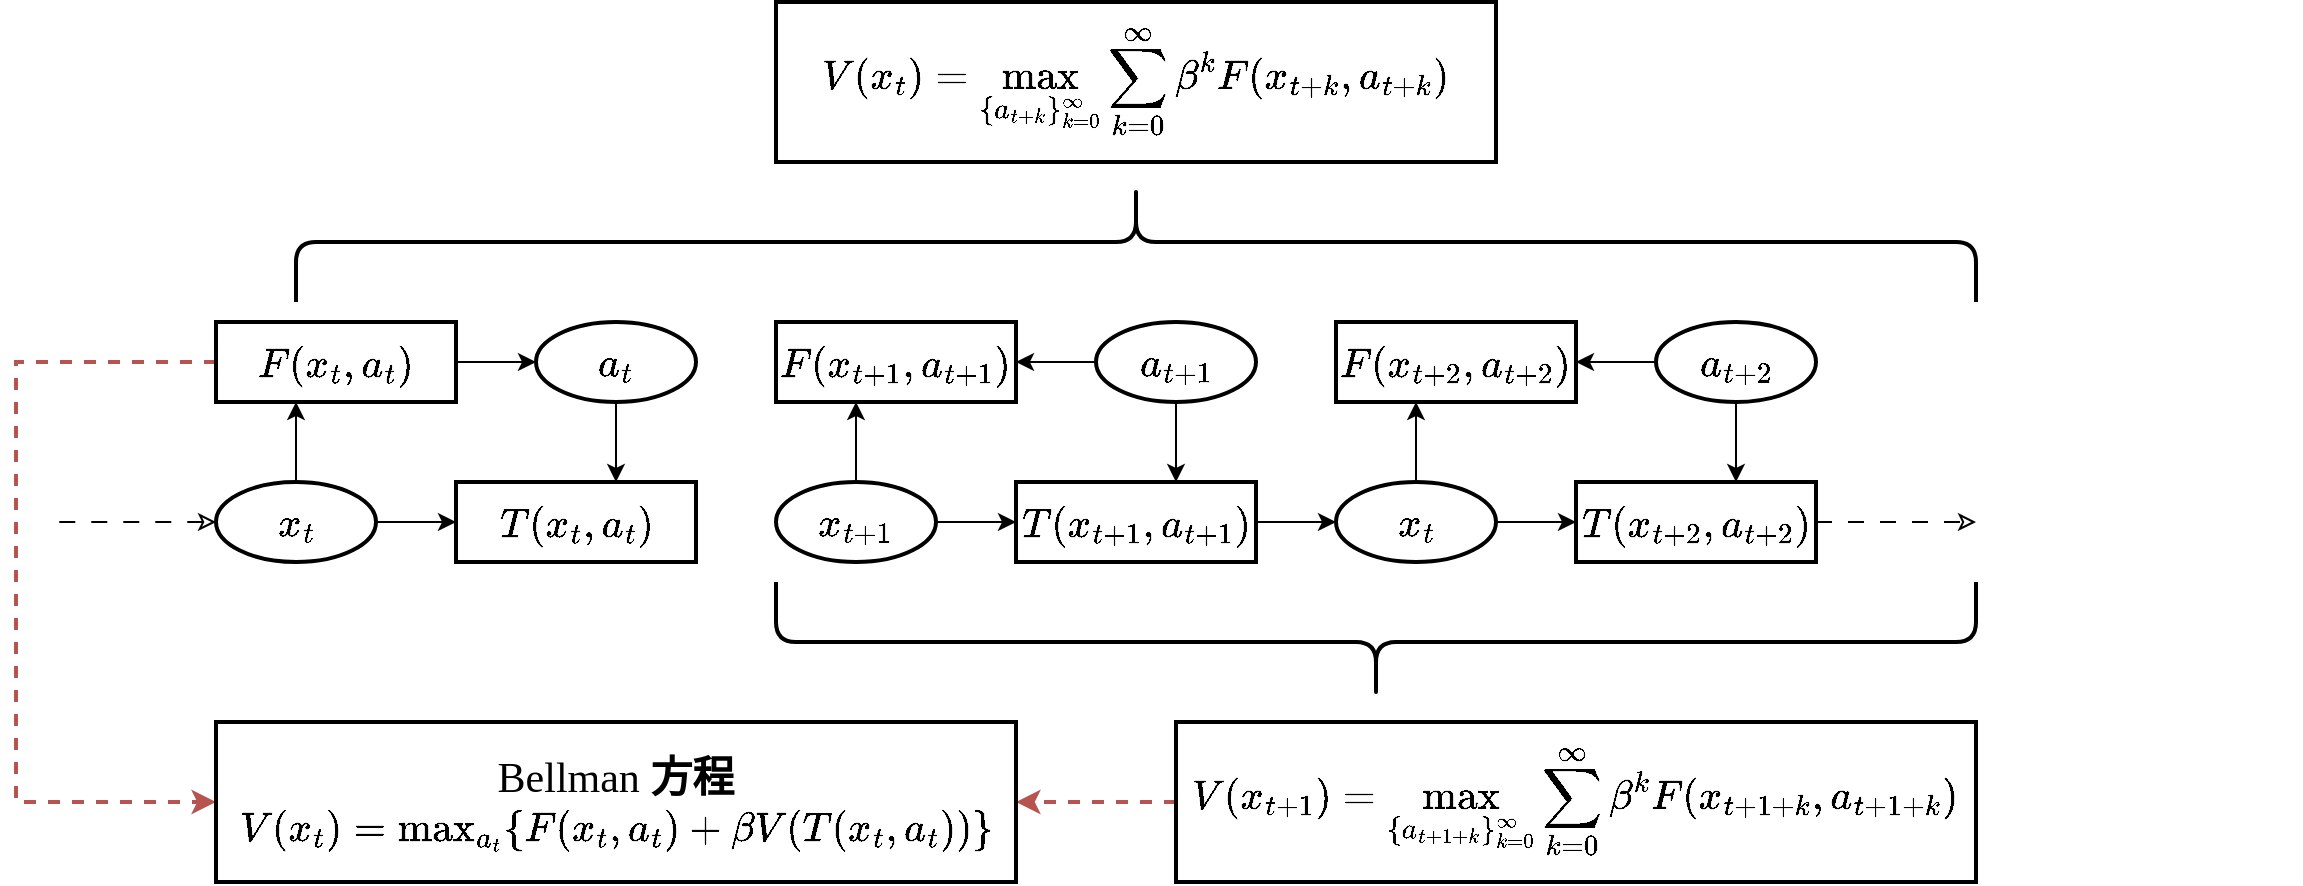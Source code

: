 <mxfile version="22.1.13" type="github">
  <diagram name="第 1 页" id="NfqD_NLgWQrUJirSriLM">
    <mxGraphModel dx="3076" dy="3026" grid="1" gridSize="10" guides="1" tooltips="1" connect="1" arrows="1" fold="1" page="1" pageScale="1" pageWidth="827" pageHeight="1169" math="1" shadow="0">
      <root>
        <mxCell id="0" />
        <mxCell id="1" parent="0" />
        <mxCell id="ChySaNeK8sHxJKpHQxHX-1" value="$$V(x_{t})=\max_{\{a_{t+k}\}_{k=0}^{\infty}}\sum_{k=0}^{\infty}\beta^{k}F(x_{t+k},a_{t+k})$$" style="rounded=0;whiteSpace=wrap;html=1;fillColor=none;fontFamily=Times New Roman;fontSize=20;fontStyle=0;strokeWidth=2;spacing=0;" parent="1" vertex="1">
          <mxGeometry x="-1120" y="-40" width="360" height="80" as="geometry" />
        </mxCell>
        <mxCell id="oNS_FfJaaEhKdy3fLbMn-1" value="" style="shape=curlyBracket;whiteSpace=wrap;html=1;rounded=1;labelPosition=left;verticalLabelPosition=middle;align=right;verticalAlign=middle;direction=south;fontStyle=0;strokeWidth=2;spacing=0;" vertex="1" parent="1">
          <mxGeometry x="-1360" y="50" width="840" height="60" as="geometry" />
        </mxCell>
        <mxCell id="oNS_FfJaaEhKdy3fLbMn-25" style="edgeStyle=orthogonalEdgeStyle;rounded=0;orthogonalLoop=1;jettySize=auto;html=1;exitX=1;exitY=0.5;exitDx=0;exitDy=0;entryX=0;entryY=0.5;entryDx=0;entryDy=0;spacing=0;" edge="1" parent="1" source="oNS_FfJaaEhKdy3fLbMn-2" target="oNS_FfJaaEhKdy3fLbMn-3">
          <mxGeometry relative="1" as="geometry" />
        </mxCell>
        <mxCell id="oNS_FfJaaEhKdy3fLbMn-47" style="edgeStyle=orthogonalEdgeStyle;rounded=0;orthogonalLoop=1;jettySize=auto;html=1;entryX=0;entryY=0.5;entryDx=0;entryDy=0;exitX=0;exitY=0.5;exitDx=0;exitDy=0;fillColor=#f8cecc;strokeColor=#b85450;strokeWidth=2;dashed=1;spacing=0;" edge="1" parent="1" source="oNS_FfJaaEhKdy3fLbMn-2" target="oNS_FfJaaEhKdy3fLbMn-18">
          <mxGeometry relative="1" as="geometry">
            <Array as="points">
              <mxPoint x="-1500" y="140" />
              <mxPoint x="-1500" y="360" />
            </Array>
          </mxGeometry>
        </mxCell>
        <mxCell id="oNS_FfJaaEhKdy3fLbMn-2" value="$$F(x_t,a_t)$$" style="rounded=0;whiteSpace=wrap;html=1;fillColor=none;fontSize=20;fontFamily=Times New Roman;fontStyle=0;strokeWidth=2;spacing=0;" vertex="1" parent="1">
          <mxGeometry x="-1400" y="120" width="120" height="40" as="geometry" />
        </mxCell>
        <mxCell id="oNS_FfJaaEhKdy3fLbMn-27" value="" style="edgeStyle=elbowEdgeStyle;rounded=0;orthogonalLoop=1;jettySize=auto;html=1;spacing=0;" edge="1" parent="1" source="oNS_FfJaaEhKdy3fLbMn-3" target="oNS_FfJaaEhKdy3fLbMn-12">
          <mxGeometry relative="1" as="geometry" />
        </mxCell>
        <mxCell id="oNS_FfJaaEhKdy3fLbMn-3" value="$$a_t$$" style="ellipse;whiteSpace=wrap;html=1;fillColor=none;fontFamily=Times New Roman;fontSize=20;fontStyle=0;strokeWidth=2;spacing=0;" vertex="1" parent="1">
          <mxGeometry x="-1240" y="120" width="80" height="40" as="geometry" />
        </mxCell>
        <mxCell id="oNS_FfJaaEhKdy3fLbMn-32" value="" style="edgeStyle=elbowEdgeStyle;rounded=0;orthogonalLoop=1;jettySize=auto;html=1;spacing=0;" edge="1" parent="1" source="oNS_FfJaaEhKdy3fLbMn-6" target="oNS_FfJaaEhKdy3fLbMn-15">
          <mxGeometry relative="1" as="geometry" />
        </mxCell>
        <mxCell id="oNS_FfJaaEhKdy3fLbMn-33" value="" style="edgeStyle=orthogonalEdgeStyle;rounded=0;orthogonalLoop=1;jettySize=auto;html=1;spacing=0;" edge="1" parent="1" source="oNS_FfJaaEhKdy3fLbMn-6" target="oNS_FfJaaEhKdy3fLbMn-10">
          <mxGeometry relative="1" as="geometry" />
        </mxCell>
        <mxCell id="oNS_FfJaaEhKdy3fLbMn-6" value="$$a_{t+1}$$" style="ellipse;whiteSpace=wrap;html=1;fillColor=none;fontFamily=Times New Roman;fontStyle=0;fontSize=20;strokeWidth=2;spacing=0;" vertex="1" parent="1">
          <mxGeometry x="-960" y="120" width="80" height="40" as="geometry" />
        </mxCell>
        <mxCell id="oNS_FfJaaEhKdy3fLbMn-35" value="" style="edgeStyle=orthogonalEdgeStyle;rounded=0;orthogonalLoop=1;jettySize=auto;html=1;spacing=0;" edge="1" parent="1" source="oNS_FfJaaEhKdy3fLbMn-7" target="oNS_FfJaaEhKdy3fLbMn-11">
          <mxGeometry relative="1" as="geometry" />
        </mxCell>
        <mxCell id="oNS_FfJaaEhKdy3fLbMn-36" value="" style="edgeStyle=elbowEdgeStyle;rounded=0;orthogonalLoop=1;jettySize=auto;html=1;spacing=0;" edge="1" parent="1" source="oNS_FfJaaEhKdy3fLbMn-7" target="oNS_FfJaaEhKdy3fLbMn-16">
          <mxGeometry relative="1" as="geometry" />
        </mxCell>
        <mxCell id="oNS_FfJaaEhKdy3fLbMn-7" value="$$a_{t+2}$$" style="ellipse;whiteSpace=wrap;html=1;fillColor=none;fontSize=20;fontFamily=Times New Roman;fontStyle=0;strokeWidth=2;spacing=0;" vertex="1" parent="1">
          <mxGeometry x="-680" y="120" width="80" height="40" as="geometry" />
        </mxCell>
        <mxCell id="oNS_FfJaaEhKdy3fLbMn-28" value="" style="edgeStyle=elbowEdgeStyle;rounded=0;orthogonalLoop=1;jettySize=auto;html=1;spacing=0;" edge="1" parent="1" source="oNS_FfJaaEhKdy3fLbMn-8" target="oNS_FfJaaEhKdy3fLbMn-10">
          <mxGeometry relative="1" as="geometry" />
        </mxCell>
        <mxCell id="oNS_FfJaaEhKdy3fLbMn-29" value="" style="edgeStyle=orthogonalEdgeStyle;rounded=0;orthogonalLoop=1;jettySize=auto;html=1;spacing=0;" edge="1" parent="1" source="oNS_FfJaaEhKdy3fLbMn-8" target="oNS_FfJaaEhKdy3fLbMn-15">
          <mxGeometry relative="1" as="geometry" />
        </mxCell>
        <mxCell id="oNS_FfJaaEhKdy3fLbMn-8" value="`x_{t+1}`" style="ellipse;whiteSpace=wrap;html=1;fillColor=none;fontFamily=Times New Roman;fontSize=20;fontStyle=0;strokeWidth=2;spacing=0;" vertex="1" parent="1">
          <mxGeometry x="-1120" y="200" width="80" height="40" as="geometry" />
        </mxCell>
        <mxCell id="oNS_FfJaaEhKdy3fLbMn-21" style="edgeStyle=orthogonalEdgeStyle;rounded=0;orthogonalLoop=1;jettySize=auto;html=1;startArrow=classic;startFill=0;endArrow=none;endFill=0;dashed=1;dashPattern=8 8;spacing=0;" edge="1" parent="1" source="oNS_FfJaaEhKdy3fLbMn-9">
          <mxGeometry relative="1" as="geometry">
            <mxPoint x="-1480" y="220" as="targetPoint" />
          </mxGeometry>
        </mxCell>
        <mxCell id="oNS_FfJaaEhKdy3fLbMn-42" value="" style="edgeStyle=elbowEdgeStyle;rounded=0;orthogonalLoop=1;jettySize=auto;html=1;spacing=0;" edge="1" parent="1" source="oNS_FfJaaEhKdy3fLbMn-9" target="oNS_FfJaaEhKdy3fLbMn-2">
          <mxGeometry relative="1" as="geometry" />
        </mxCell>
        <mxCell id="oNS_FfJaaEhKdy3fLbMn-43" value="" style="edgeStyle=orthogonalEdgeStyle;rounded=0;orthogonalLoop=1;jettySize=auto;html=1;spacing=0;" edge="1" parent="1" source="oNS_FfJaaEhKdy3fLbMn-9" target="oNS_FfJaaEhKdy3fLbMn-12">
          <mxGeometry relative="1" as="geometry" />
        </mxCell>
        <mxCell id="oNS_FfJaaEhKdy3fLbMn-9" value="$$x_t$$" style="ellipse;whiteSpace=wrap;html=1;fillColor=none;fontFamily=Times New Roman;fontSize=20;fontStyle=0;strokeWidth=2;spacing=0;" vertex="1" parent="1">
          <mxGeometry x="-1400" y="200" width="80" height="40" as="geometry" />
        </mxCell>
        <mxCell id="oNS_FfJaaEhKdy3fLbMn-10" value="$$F(x_{t+1},a_{t+1}&lt;br&gt;)$$" style="rounded=0;whiteSpace=wrap;html=1;fillColor=none;fontSize=20;fontFamily=Times New Roman;fontStyle=0;strokeWidth=2;spacing=0;" vertex="1" parent="1">
          <mxGeometry x="-1120" y="120" width="120" height="40" as="geometry" />
        </mxCell>
        <mxCell id="oNS_FfJaaEhKdy3fLbMn-11" value="$$F(x_{t+2},a_{t+2}&lt;br style=&quot;border-color: var(--border-color);&quot;&gt;)$$" style="rounded=0;whiteSpace=wrap;html=1;fillColor=none;fontSize=20;fontFamily=Times New Roman;fontStyle=0;strokeWidth=2;spacing=0;" vertex="1" parent="1">
          <mxGeometry x="-840" y="120" width="120" height="40" as="geometry" />
        </mxCell>
        <mxCell id="oNS_FfJaaEhKdy3fLbMn-12" value="`T(x_t,a_t)`" style="rounded=0;whiteSpace=wrap;html=1;fillColor=none;fontSize=20;fontFamily=Times New Roman;fontStyle=0;strokeWidth=2;spacing=0;" vertex="1" parent="1">
          <mxGeometry x="-1280" y="200" width="120" height="40" as="geometry" />
        </mxCell>
        <mxCell id="oNS_FfJaaEhKdy3fLbMn-34" value="" style="edgeStyle=elbowEdgeStyle;rounded=0;orthogonalLoop=1;jettySize=auto;html=1;spacing=0;" edge="1" parent="1" source="oNS_FfJaaEhKdy3fLbMn-13" target="oNS_FfJaaEhKdy3fLbMn-11">
          <mxGeometry relative="1" as="geometry" />
        </mxCell>
        <mxCell id="oNS_FfJaaEhKdy3fLbMn-37" value="" style="edgeStyle=orthogonalEdgeStyle;rounded=0;orthogonalLoop=1;jettySize=auto;html=1;spacing=0;" edge="1" parent="1" source="oNS_FfJaaEhKdy3fLbMn-13" target="oNS_FfJaaEhKdy3fLbMn-16">
          <mxGeometry relative="1" as="geometry" />
        </mxCell>
        <mxCell id="oNS_FfJaaEhKdy3fLbMn-13" value="`x_t`" style="ellipse;whiteSpace=wrap;html=1;fillColor=none;fontFamily=Times New Roman;fontSize=20;fontStyle=0;strokeWidth=2;spacing=0;" vertex="1" parent="1">
          <mxGeometry x="-840" y="200" width="80" height="40" as="geometry" />
        </mxCell>
        <mxCell id="oNS_FfJaaEhKdy3fLbMn-30" value="" style="edgeStyle=orthogonalEdgeStyle;rounded=0;orthogonalLoop=1;jettySize=auto;html=1;spacing=0;" edge="1" parent="1" source="oNS_FfJaaEhKdy3fLbMn-15" target="oNS_FfJaaEhKdy3fLbMn-13">
          <mxGeometry relative="1" as="geometry" />
        </mxCell>
        <mxCell id="oNS_FfJaaEhKdy3fLbMn-15" value="`T(x_{t+1},a_{t+1})`" style="rounded=0;whiteSpace=wrap;html=1;fillColor=none;fontSize=20;fontFamily=Times New Roman;fontStyle=0;strokeWidth=2;spacing=0;" vertex="1" parent="1">
          <mxGeometry x="-1000" y="200" width="120" height="40" as="geometry" />
        </mxCell>
        <mxCell id="oNS_FfJaaEhKdy3fLbMn-41" style="edgeStyle=orthogonalEdgeStyle;rounded=0;orthogonalLoop=1;jettySize=auto;html=1;exitX=1;exitY=0.5;exitDx=0;exitDy=0;dashed=1;dashPattern=8 8;endArrow=classic;endFill=0;spacing=0;" edge="1" parent="1" source="oNS_FfJaaEhKdy3fLbMn-16">
          <mxGeometry relative="1" as="geometry">
            <mxPoint x="-520" y="220" as="targetPoint" />
          </mxGeometry>
        </mxCell>
        <mxCell id="oNS_FfJaaEhKdy3fLbMn-16" value="`T(x_{t+2},a_{t+2})`" style="rounded=0;whiteSpace=wrap;html=1;fillColor=none;fontSize=20;fontFamily=Times New Roman;fontStyle=0;strokeWidth=2;spacing=0;" vertex="1" parent="1">
          <mxGeometry x="-720" y="200" width="120" height="40" as="geometry" />
        </mxCell>
        <mxCell id="oNS_FfJaaEhKdy3fLbMn-39" value="" style="edgeStyle=orthogonalEdgeStyle;rounded=0;orthogonalLoop=1;jettySize=auto;html=1;dashed=1;fillColor=#f8cecc;strokeColor=#b85450;strokeWidth=2;spacing=0;" edge="1" parent="1" source="oNS_FfJaaEhKdy3fLbMn-17" target="oNS_FfJaaEhKdy3fLbMn-18">
          <mxGeometry relative="1" as="geometry" />
        </mxCell>
        <mxCell id="oNS_FfJaaEhKdy3fLbMn-17" value="$$V(x_{t+1})=\max_{\{a_{t+1+k}\}_{k=0}^{\infty}}\sum_{k=0}^{\infty}\beta^{k}F(x_{t+1+k},a_{t+1+k})$$" style="rounded=0;whiteSpace=wrap;html=1;fillColor=none;fontFamily=Times New Roman;fontSize=20;fontStyle=0;strokeWidth=2;spacing=0;" vertex="1" parent="1">
          <mxGeometry x="-920" y="320" width="400" height="80" as="geometry" />
        </mxCell>
        <mxCell id="oNS_FfJaaEhKdy3fLbMn-18" value="&lt;font style=&quot;font-size: 21px;&quot;&gt;Bellman&amp;nbsp;&lt;/font&gt;&lt;font style=&quot;font-size: 21px;&quot; face=&quot;宋体&quot;&gt;&lt;b style=&quot;&quot;&gt;&lt;font style=&quot;font-size: 21px;&quot;&gt;方程&lt;/font&gt;&lt;br&gt;&lt;/b&gt;&lt;/font&gt;\(V(x_t)=\max_{a_t}\{F(x_t,a_t)+\beta V(T(x_t,a_t))\}\)" style="rounded=0;whiteSpace=wrap;html=1;fillColor=none;fontFamily=Times New Roman;fontSize=20;fontStyle=0;strokeWidth=2;spacing=0;" vertex="1" parent="1">
          <mxGeometry x="-1400" y="320" width="400" height="80" as="geometry" />
        </mxCell>
        <mxCell id="oNS_FfJaaEhKdy3fLbMn-38" value="" style="shape=curlyBracket;whiteSpace=wrap;html=1;rounded=1;labelPosition=left;verticalLabelPosition=middle;align=right;verticalAlign=middle;direction=north;strokeWidth=2;spacing=0;" vertex="1" parent="1">
          <mxGeometry x="-1120" y="250" width="600" height="60" as="geometry" />
        </mxCell>
      </root>
    </mxGraphModel>
  </diagram>
</mxfile>
